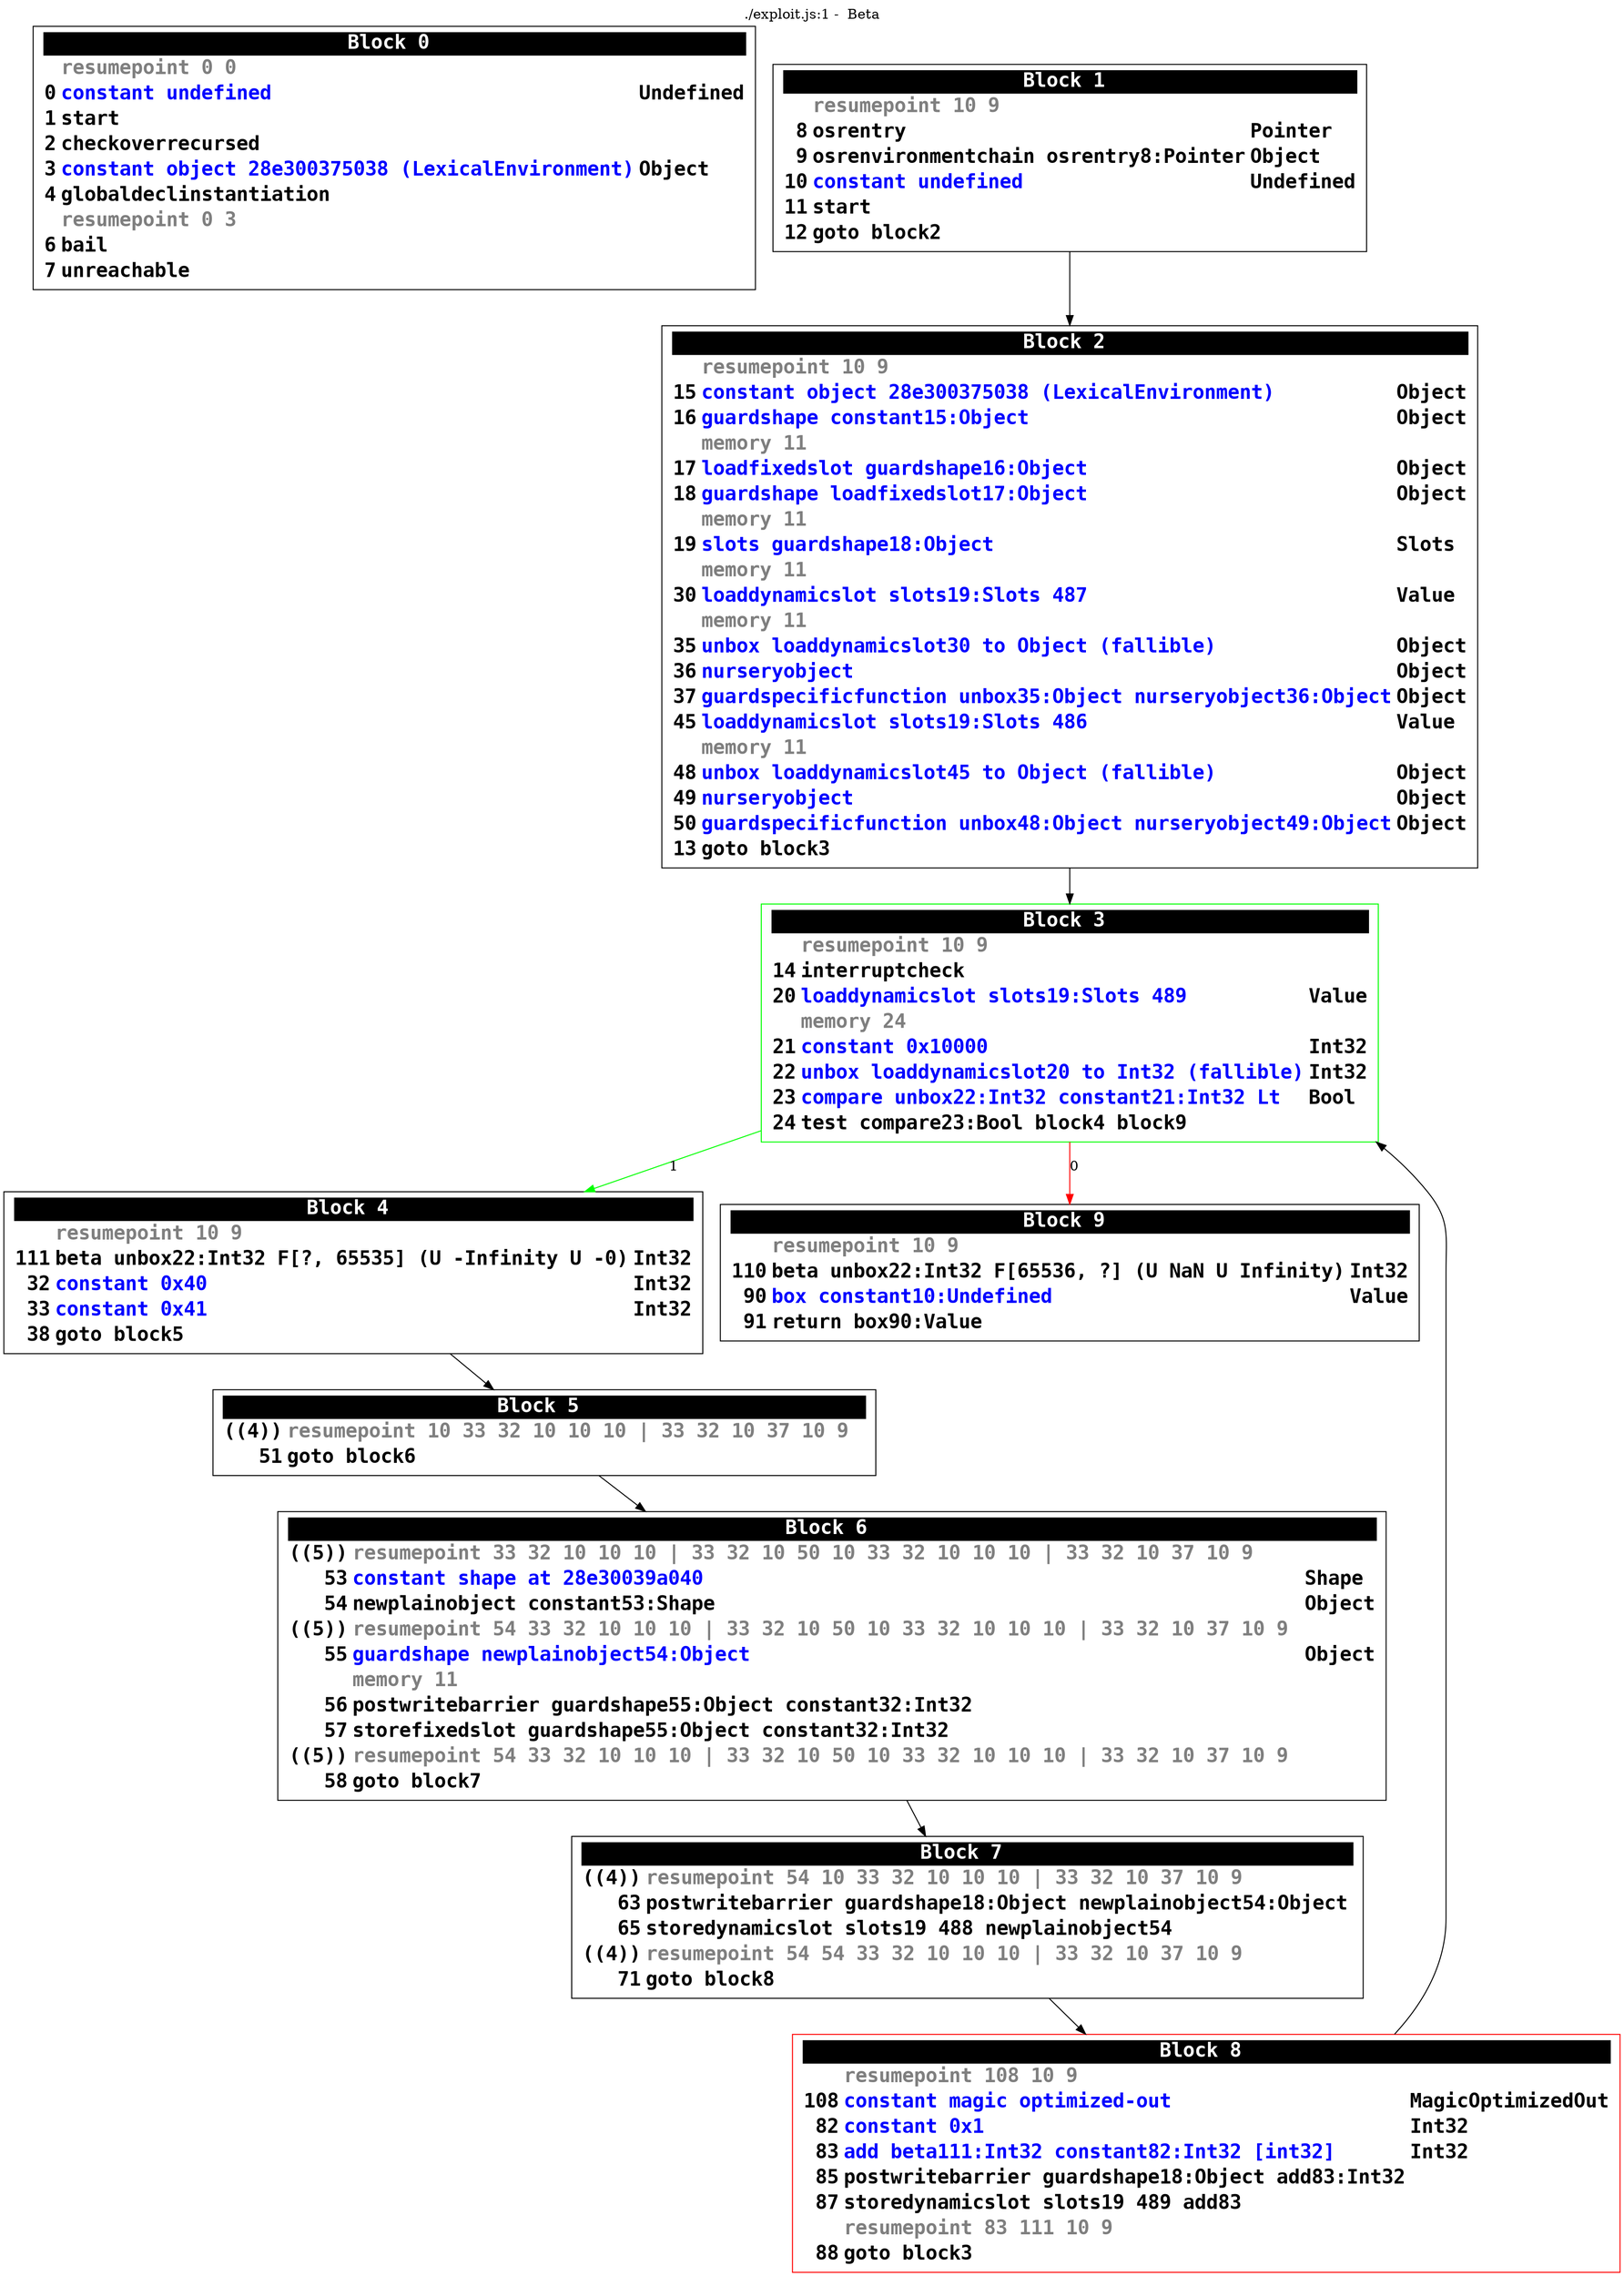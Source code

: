 digraph {
labelloc = t;
labelfontsize = 30;
label = "./exploit.js:1 -  Beta";
  rankdir=TB
  splines=true

  "Block0" [ shape=box fontsize=20 fontname="Consolas Bold" label=<<table border="0" cellborder="0" cellpadding="1"><tr><td align="center" bgcolor="black" colspan="3"><font color="white">Block 0 </font></td></tr><tr><td align="left"></td><td align="left"><font color="grey50">resumepoint 0 0 </font></td><td></td></tr><tr><td align="right" port="i0">0</td><td align="left"><font color="blue">constant undefined</font></td><td align="left">Undefined</td></tr><tr><td align="right" port="i1">1</td><td align="left">start</td></tr><tr><td align="right" port="i2">2</td><td align="left">checkoverrecursed</td></tr><tr><td align="right" port="i3">3</td><td align="left"><font color="blue">constant object 28e300375038 (LexicalEnvironment)</font></td><td align="left">Object</td></tr><tr><td align="right" port="i4">4</td><td align="left">globaldeclinstantiation</td></tr><tr><td align="left"></td><td align="left"><font color="grey50">resumepoint 0 3 </font></td><td></td></tr><tr><td align="right" port="i6">6</td><td align="left">bail</td></tr><tr><td align="right" port="i7">7</td><td align="left">unreachable</td></tr></table>> ] ;
  "Block1" [ shape=box fontsize=20 fontname="Consolas Bold" label=<<table border="0" cellborder="0" cellpadding="1"><tr><td align="center" bgcolor="black" colspan="3"><font color="white">Block 1 </font></td></tr><tr><td align="left"></td><td align="left"><font color="grey50">resumepoint 10 9 </font></td><td></td></tr><tr><td align="right" port="i8">8</td><td align="left">osrentry</td><td align="left">Pointer</td></tr><tr><td align="right" port="i9">9</td><td align="left">osrenvironmentchain osrentry8:Pointer</td><td align="left">Object</td></tr><tr><td align="right" port="i10">10</td><td align="left"><font color="blue">constant undefined</font></td><td align="left">Undefined</td></tr><tr><td align="right" port="i11">11</td><td align="left">start</td></tr><tr><td align="right" port="i12">12</td><td align="left">goto block2</td></tr></table>> ] ;
  "Block2" [ shape=box fontsize=20 fontname="Consolas Bold" label=<<table border="0" cellborder="0" cellpadding="1"><tr><td align="center" bgcolor="black" colspan="3"><font color="white">Block 2 </font></td></tr><tr><td align="left"></td><td align="left"><font color="grey50">resumepoint 10 9 </font></td><td></td></tr><tr><td align="right" port="i15">15</td><td align="left"><font color="blue">constant object 28e300375038 (LexicalEnvironment)</font></td><td align="left">Object</td></tr><tr><td align="right" port="i16">16</td><td align="left"><font color="blue">guardshape constant15:Object</font></td><td align="left">Object</td></tr><tr><td align="left"></td><td align="left"><font color="grey50">memory 11 </font></td><td></td></tr><tr><td align="right" port="i17">17</td><td align="left"><font color="blue">loadfixedslot guardshape16:Object</font></td><td align="left">Object</td></tr><tr><td align="right" port="i18">18</td><td align="left"><font color="blue">guardshape loadfixedslot17:Object</font></td><td align="left">Object</td></tr><tr><td align="left"></td><td align="left"><font color="grey50">memory 11 </font></td><td></td></tr><tr><td align="right" port="i19">19</td><td align="left"><font color="blue">slots guardshape18:Object</font></td><td align="left">Slots</td></tr><tr><td align="left"></td><td align="left"><font color="grey50">memory 11 </font></td><td></td></tr><tr><td align="right" port="i30">30</td><td align="left"><font color="blue">loaddynamicslot slots19:Slots 487</font></td><td align="left">Value</td></tr><tr><td align="left"></td><td align="left"><font color="grey50">memory 11 </font></td><td></td></tr><tr><td align="right" port="i35">35</td><td align="left"><font color="blue">unbox loaddynamicslot30 to Object (fallible)</font></td><td align="left">Object</td></tr><tr><td align="right" port="i36">36</td><td align="left"><font color="blue">nurseryobject</font></td><td align="left">Object</td></tr><tr><td align="right" port="i37">37</td><td align="left"><font color="blue">guardspecificfunction unbox35:Object nurseryobject36:Object</font></td><td align="left">Object</td></tr><tr><td align="right" port="i45">45</td><td align="left"><font color="blue">loaddynamicslot slots19:Slots 486</font></td><td align="left">Value</td></tr><tr><td align="left"></td><td align="left"><font color="grey50">memory 11 </font></td><td></td></tr><tr><td align="right" port="i48">48</td><td align="left"><font color="blue">unbox loaddynamicslot45 to Object (fallible)</font></td><td align="left">Object</td></tr><tr><td align="right" port="i49">49</td><td align="left"><font color="blue">nurseryobject</font></td><td align="left">Object</td></tr><tr><td align="right" port="i50">50</td><td align="left"><font color="blue">guardspecificfunction unbox48:Object nurseryobject49:Object</font></td><td align="left">Object</td></tr><tr><td align="right" port="i13">13</td><td align="left">goto block3</td></tr></table>> ] ;
  "Block3" [ color=green shape=box fontsize=20 fontname="Consolas Bold" label=<<table border="0" cellborder="0" cellpadding="1"><tr><td align="center" bgcolor="black" colspan="3"><font color="white">Block 3 </font></td></tr><tr><td align="left"></td><td align="left"><font color="grey50">resumepoint 10 9 </font></td><td></td></tr><tr><td align="right" port="i14">14</td><td align="left">interruptcheck</td></tr><tr><td align="right" port="i20">20</td><td align="left"><font color="blue">loaddynamicslot slots19:Slots 489</font></td><td align="left">Value</td></tr><tr><td align="left"></td><td align="left"><font color="grey50">memory 24 </font></td><td></td></tr><tr><td align="right" port="i21">21</td><td align="left"><font color="blue">constant 0x10000</font></td><td align="left">Int32</td></tr><tr><td align="right" port="i22">22</td><td align="left"><font color="blue">unbox loaddynamicslot20 to Int32 (fallible)</font></td><td align="left">Int32</td></tr><tr><td align="right" port="i23">23</td><td align="left"><font color="blue">compare unbox22:Int32 constant21:Int32 Lt</font></td><td align="left">Bool</td></tr><tr><td align="right" port="i24">24</td><td align="left">test compare23:Bool block4 block9</td></tr></table>> ] ;
  "Block4" [ shape=box fontsize=20 fontname="Consolas Bold" label=<<table border="0" cellborder="0" cellpadding="1"><tr><td align="center" bgcolor="black" colspan="3"><font color="white">Block 4 </font></td></tr><tr><td align="left"></td><td align="left"><font color="grey50">resumepoint 10 9 </font></td><td></td></tr><tr><td align="right" port="i111">111</td><td align="left">beta unbox22:Int32 F[?, 65535] (U -Infinity U -0)</td><td align="left">Int32</td></tr><tr><td align="right" port="i32">32</td><td align="left"><font color="blue">constant 0x40</font></td><td align="left">Int32</td></tr><tr><td align="right" port="i33">33</td><td align="left"><font color="blue">constant 0x41</font></td><td align="left">Int32</td></tr><tr><td align="right" port="i38">38</td><td align="left">goto block5</td></tr></table>> ] ;
  "Block5" [ shape=box fontsize=20 fontname="Consolas Bold" label=<<table border="0" cellborder="0" cellpadding="1"><tr><td align="center" bgcolor="black" colspan="3"><font color="white">Block 5 </font></td></tr><tr><td align="left">&#40;&#40;4&#41;&#41;</td><td align="left"><font color="grey50">resumepoint 10 33 32 10 10 10 | 33 32 10 37 10 9 </font></td><td></td></tr><tr><td align="right" port="i51">51</td><td align="left">goto block6</td></tr></table>> ] ;
  "Block6" [ shape=box fontsize=20 fontname="Consolas Bold" label=<<table border="0" cellborder="0" cellpadding="1"><tr><td align="center" bgcolor="black" colspan="3"><font color="white">Block 6 </font></td></tr><tr><td align="left">&#40;&#40;5&#41;&#41;</td><td align="left"><font color="grey50">resumepoint 33 32 10 10 10 | 33 32 10 50 10 33 32 10 10 10 | 33 32 10 37 10 9 </font></td><td></td></tr><tr><td align="right" port="i53">53</td><td align="left"><font color="blue">constant shape at 28e30039a040</font></td><td align="left">Shape</td></tr><tr><td align="right" port="i54">54</td><td align="left">newplainobject constant53:Shape</td><td align="left">Object</td></tr><tr><td align="left">&#40;&#40;5&#41;&#41;</td><td align="left"><font color="grey50">resumepoint 54 33 32 10 10 10 | 33 32 10 50 10 33 32 10 10 10 | 33 32 10 37 10 9 </font></td><td></td></tr><tr><td align="right" port="i55">55</td><td align="left"><font color="blue">guardshape newplainobject54:Object</font></td><td align="left">Object</td></tr><tr><td align="left"></td><td align="left"><font color="grey50">memory 11 </font></td><td></td></tr><tr><td align="right" port="i56">56</td><td align="left">postwritebarrier guardshape55:Object constant32:Int32</td></tr><tr><td align="right" port="i57">57</td><td align="left">storefixedslot guardshape55:Object constant32:Int32</td></tr><tr><td align="left">&#40;&#40;5&#41;&#41;</td><td align="left"><font color="grey50">resumepoint 54 33 32 10 10 10 | 33 32 10 50 10 33 32 10 10 10 | 33 32 10 37 10 9 </font></td><td></td></tr><tr><td align="right" port="i58">58</td><td align="left">goto block7</td></tr></table>> ] ;
  "Block7" [ shape=box fontsize=20 fontname="Consolas Bold" label=<<table border="0" cellborder="0" cellpadding="1"><tr><td align="center" bgcolor="black" colspan="3"><font color="white">Block 7 </font></td></tr><tr><td align="left">&#40;&#40;4&#41;&#41;</td><td align="left"><font color="grey50">resumepoint 54 10 33 32 10 10 10 | 33 32 10 37 10 9 </font></td><td></td></tr><tr><td align="right" port="i63">63</td><td align="left">postwritebarrier guardshape18:Object newplainobject54:Object</td></tr><tr><td align="right" port="i65">65</td><td align="left">storedynamicslot slots19 488 newplainobject54</td></tr><tr><td align="left">&#40;&#40;4&#41;&#41;</td><td align="left"><font color="grey50">resumepoint 54 54 33 32 10 10 10 | 33 32 10 37 10 9 </font></td><td></td></tr><tr><td align="right" port="i71">71</td><td align="left">goto block8</td></tr></table>> ] ;
  "Block8" [ color=red shape=box fontsize=20 fontname="Consolas Bold" label=<<table border="0" cellborder="0" cellpadding="1"><tr><td align="center" bgcolor="black" colspan="3"><font color="white">Block 8 </font></td></tr><tr><td align="left"></td><td align="left"><font color="grey50">resumepoint 108 10 9 </font></td><td></td></tr><tr><td align="right" port="i108">108</td><td align="left"><font color="blue">constant magic optimized-out</font></td><td align="left">MagicOptimizedOut</td></tr><tr><td align="right" port="i82">82</td><td align="left"><font color="blue">constant 0x1</font></td><td align="left">Int32</td></tr><tr><td align="right" port="i83">83</td><td align="left"><font color="blue">add beta111:Int32 constant82:Int32 [int32]</font></td><td align="left">Int32</td></tr><tr><td align="right" port="i85">85</td><td align="left">postwritebarrier guardshape18:Object add83:Int32</td></tr><tr><td align="right" port="i87">87</td><td align="left">storedynamicslot slots19 489 add83</td></tr><tr><td align="left"></td><td align="left"><font color="grey50">resumepoint 83 111 10 9 </font></td><td></td></tr><tr><td align="right" port="i88">88</td><td align="left">goto block3</td></tr></table>> ] ;
  "Block9" [ shape=box fontsize=20 fontname="Consolas Bold" label=<<table border="0" cellborder="0" cellpadding="1"><tr><td align="center" bgcolor="black" colspan="3"><font color="white">Block 9 </font></td></tr><tr><td align="left"></td><td align="left"><font color="grey50">resumepoint 10 9 </font></td><td></td></tr><tr><td align="right" port="i110">110</td><td align="left">beta unbox22:Int32 F[65536, ?] (U NaN U Infinity)</td><td align="left">Int32</td></tr><tr><td align="right" port="i90">90</td><td align="left"><font color="blue">box constant10:Undefined</font></td><td align="left">Value</td></tr><tr><td align="right" port="i91">91</td><td align="left">return box90:Value</td></tr></table>> ] ;

  "Block1" -> "Block2" ;
  "Block2" -> "Block3" ;
  "Block3" -> "Block4" [ color=green label=1 ] ;
  "Block3" -> "Block9" [ color=red label=0 ] ;
  "Block4" -> "Block5" ;
  "Block5" -> "Block6" ;
  "Block6" -> "Block7" ;
  "Block7" -> "Block8" ;
  "Block8" -> "Block3" ;
}
